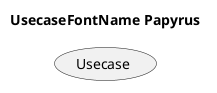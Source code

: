 @startuml
'!include ../../../plantuml-styles/plantuml-ae-skinparam-ex.iuml

skinparam UsecaseFontName Papyrus

title UsecaseFontName Papyrus

usecase Usecase 
@enduml